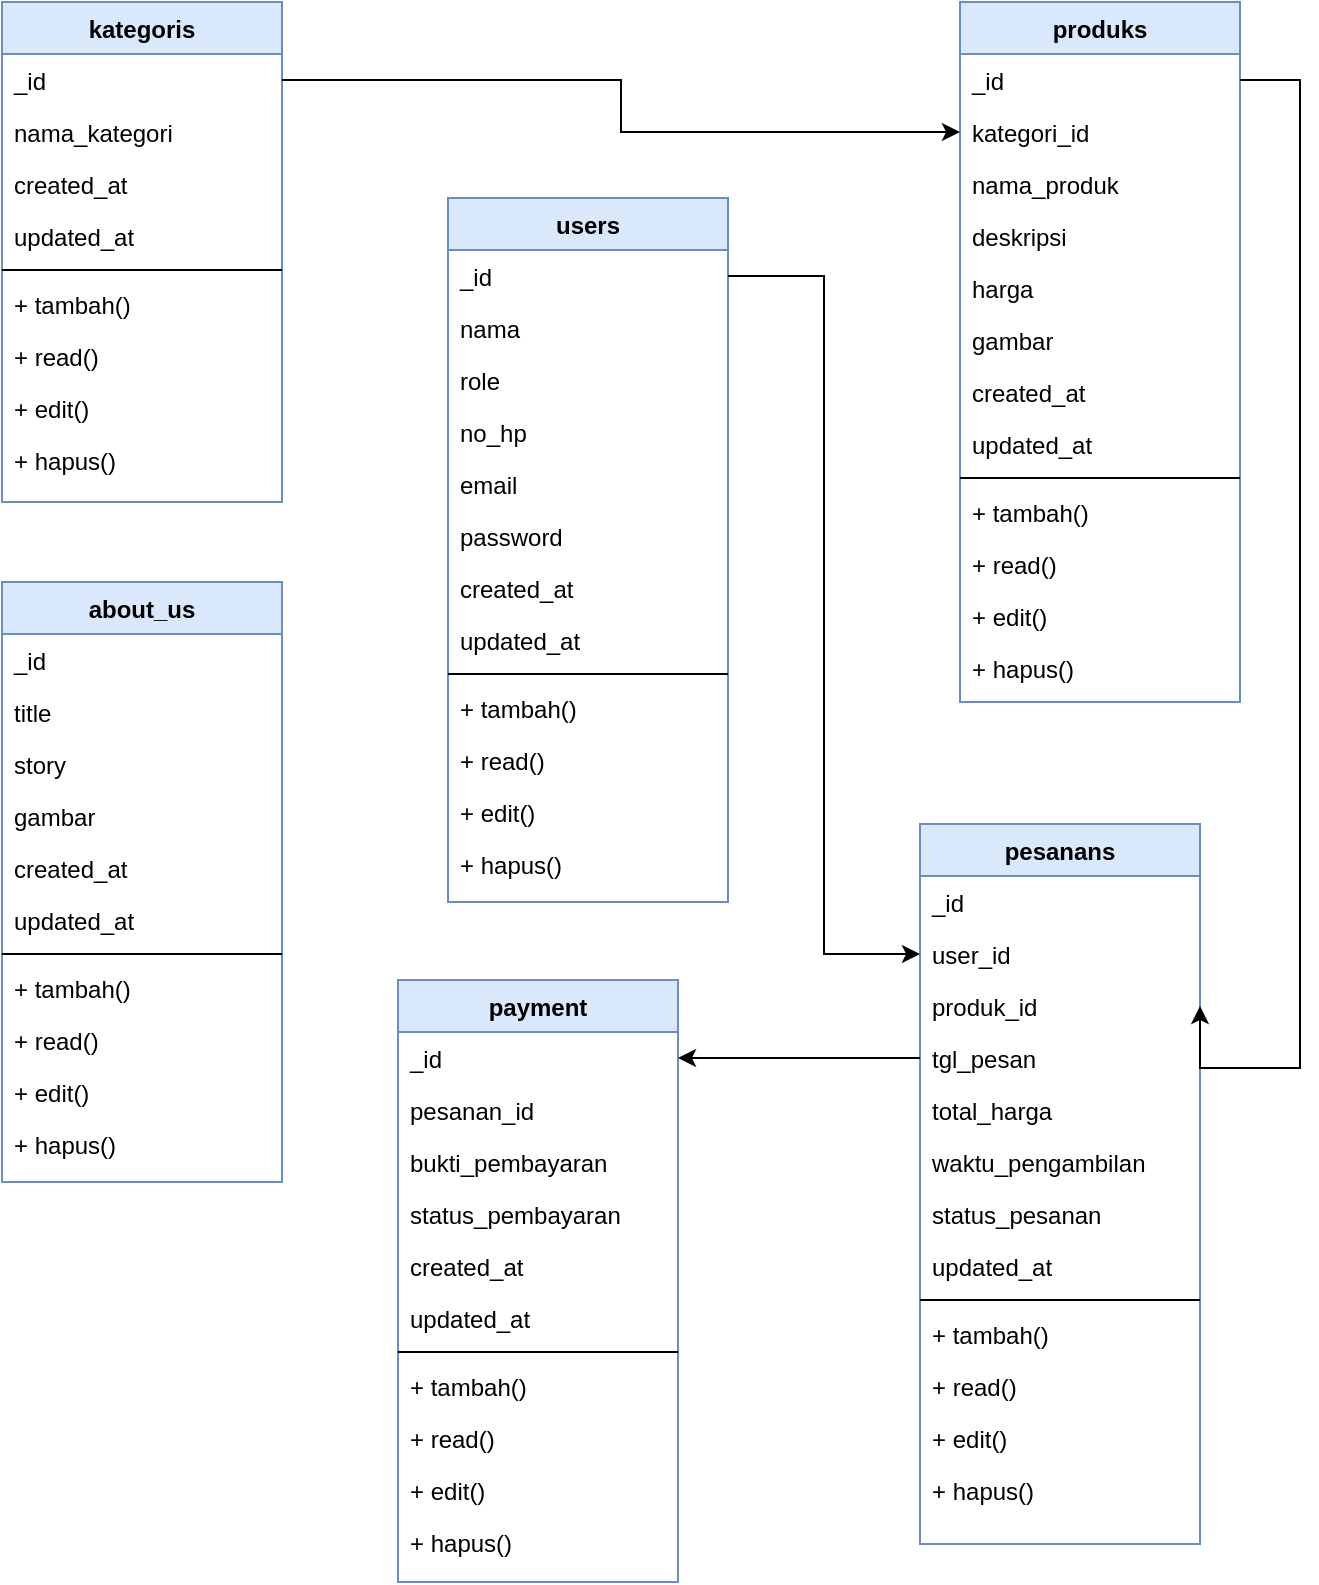 <mxfile version="22.1.7" type="github">
  <diagram name="Halaman-1" id="3JfUjtJm1eZ0S8u08KBM">
    <mxGraphModel dx="1592" dy="1013" grid="1" gridSize="10" guides="1" tooltips="1" connect="1" arrows="1" fold="1" page="1" pageScale="1" pageWidth="827" pageHeight="1169" math="0" shadow="0">
      <root>
        <object label="" id="0">
          <mxCell />
        </object>
        <mxCell id="1" parent="0" />
        <mxCell id="AWKF8v2rQ3uZV0sfMEL9-1" value="kategoris" style="swimlane;fontStyle=1;align=center;verticalAlign=top;childLayout=stackLayout;horizontal=1;startSize=26;horizontalStack=0;resizeParent=1;resizeLast=0;collapsible=1;marginBottom=0;rounded=0;shadow=0;strokeWidth=1;fillColor=#dae8fc;strokeColor=#6c8ebf;" parent="1" vertex="1">
          <mxGeometry x="121" y="40" width="140" height="250" as="geometry">
            <mxRectangle x="230" y="140" width="160" height="26" as="alternateBounds" />
          </mxGeometry>
        </mxCell>
        <mxCell id="AWKF8v2rQ3uZV0sfMEL9-2" value="_id" style="text;align=left;verticalAlign=top;spacingLeft=4;spacingRight=4;overflow=hidden;rotatable=0;points=[[0,0.5],[1,0.5]];portConstraint=eastwest;" parent="AWKF8v2rQ3uZV0sfMEL9-1" vertex="1">
          <mxGeometry y="26" width="140" height="26" as="geometry" />
        </mxCell>
        <mxCell id="AWKF8v2rQ3uZV0sfMEL9-3" value="nama_kategori" style="text;align=left;verticalAlign=top;spacingLeft=4;spacingRight=4;overflow=hidden;rotatable=0;points=[[0,0.5],[1,0.5]];portConstraint=eastwest;rounded=0;shadow=0;html=0;" parent="AWKF8v2rQ3uZV0sfMEL9-1" vertex="1">
          <mxGeometry y="52" width="140" height="26" as="geometry" />
        </mxCell>
        <mxCell id="AWKF8v2rQ3uZV0sfMEL9-4" value="created_at" style="text;align=left;verticalAlign=top;spacingLeft=4;spacingRight=4;overflow=hidden;rotatable=0;points=[[0,0.5],[1,0.5]];portConstraint=eastwest;rounded=0;shadow=0;html=0;" parent="AWKF8v2rQ3uZV0sfMEL9-1" vertex="1">
          <mxGeometry y="78" width="140" height="26" as="geometry" />
        </mxCell>
        <mxCell id="AWKF8v2rQ3uZV0sfMEL9-5" value="updated_at" style="text;align=left;verticalAlign=top;spacingLeft=4;spacingRight=4;overflow=hidden;rotatable=0;points=[[0,0.5],[1,0.5]];portConstraint=eastwest;rounded=0;shadow=0;html=0;" parent="AWKF8v2rQ3uZV0sfMEL9-1" vertex="1">
          <mxGeometry y="104" width="140" height="26" as="geometry" />
        </mxCell>
        <mxCell id="AWKF8v2rQ3uZV0sfMEL9-6" value="" style="line;html=1;strokeWidth=1;align=left;verticalAlign=middle;spacingTop=-1;spacingLeft=3;spacingRight=3;rotatable=0;labelPosition=right;points=[];portConstraint=eastwest;" parent="AWKF8v2rQ3uZV0sfMEL9-1" vertex="1">
          <mxGeometry y="130" width="140" height="8" as="geometry" />
        </mxCell>
        <mxCell id="AWKF8v2rQ3uZV0sfMEL9-7" value="+ tambah()" style="text;align=left;verticalAlign=top;spacingLeft=4;spacingRight=4;overflow=hidden;rotatable=0;points=[[0,0.5],[1,0.5]];portConstraint=eastwest;" parent="AWKF8v2rQ3uZV0sfMEL9-1" vertex="1">
          <mxGeometry y="138" width="140" height="26" as="geometry" />
        </mxCell>
        <mxCell id="AWKF8v2rQ3uZV0sfMEL9-8" value="+ read()" style="text;align=left;verticalAlign=top;spacingLeft=4;spacingRight=4;overflow=hidden;rotatable=0;points=[[0,0.5],[1,0.5]];portConstraint=eastwest;" parent="AWKF8v2rQ3uZV0sfMEL9-1" vertex="1">
          <mxGeometry y="164" width="140" height="26" as="geometry" />
        </mxCell>
        <mxCell id="AWKF8v2rQ3uZV0sfMEL9-9" value="+ edit()" style="text;align=left;verticalAlign=top;spacingLeft=4;spacingRight=4;overflow=hidden;rotatable=0;points=[[0,0.5],[1,0.5]];portConstraint=eastwest;" parent="AWKF8v2rQ3uZV0sfMEL9-1" vertex="1">
          <mxGeometry y="190" width="140" height="26" as="geometry" />
        </mxCell>
        <mxCell id="AWKF8v2rQ3uZV0sfMEL9-10" value="+ hapus()" style="text;align=left;verticalAlign=top;spacingLeft=4;spacingRight=4;overflow=hidden;rotatable=0;points=[[0,0.5],[1,0.5]];portConstraint=eastwest;" parent="AWKF8v2rQ3uZV0sfMEL9-1" vertex="1">
          <mxGeometry y="216" width="140" height="34" as="geometry" />
        </mxCell>
        <mxCell id="AWKF8v2rQ3uZV0sfMEL9-11" value="produks" style="swimlane;fontStyle=1;align=center;verticalAlign=top;childLayout=stackLayout;horizontal=1;startSize=26;horizontalStack=0;resizeParent=1;resizeLast=0;collapsible=1;marginBottom=0;rounded=0;shadow=0;strokeWidth=1;fillColor=#dae8fc;strokeColor=#6c8ebf;" parent="1" vertex="1">
          <mxGeometry x="600" y="40" width="140" height="350" as="geometry">
            <mxRectangle x="340" y="380" width="170" height="26" as="alternateBounds" />
          </mxGeometry>
        </mxCell>
        <mxCell id="AWKF8v2rQ3uZV0sfMEL9-12" value="_id" style="text;align=left;verticalAlign=top;spacingLeft=4;spacingRight=4;overflow=hidden;rotatable=0;points=[[0,0.5],[1,0.5]];portConstraint=eastwest;" parent="AWKF8v2rQ3uZV0sfMEL9-11" vertex="1">
          <mxGeometry y="26" width="140" height="26" as="geometry" />
        </mxCell>
        <mxCell id="AWKF8v2rQ3uZV0sfMEL9-14" value="kategori_id" style="text;align=left;verticalAlign=top;spacingLeft=4;spacingRight=4;overflow=hidden;rotatable=0;points=[[0,0.5],[1,0.5]];portConstraint=eastwest;" parent="AWKF8v2rQ3uZV0sfMEL9-11" vertex="1">
          <mxGeometry y="52" width="140" height="26" as="geometry" />
        </mxCell>
        <mxCell id="AWKF8v2rQ3uZV0sfMEL9-15" value="nama_produk" style="text;align=left;verticalAlign=top;spacingLeft=4;spacingRight=4;overflow=hidden;rotatable=0;points=[[0,0.5],[1,0.5]];portConstraint=eastwest;" parent="AWKF8v2rQ3uZV0sfMEL9-11" vertex="1">
          <mxGeometry y="78" width="140" height="26" as="geometry" />
        </mxCell>
        <mxCell id="AWKF8v2rQ3uZV0sfMEL9-16" value="deskripsi" style="text;align=left;verticalAlign=top;spacingLeft=4;spacingRight=4;overflow=hidden;rotatable=0;points=[[0,0.5],[1,0.5]];portConstraint=eastwest;" parent="AWKF8v2rQ3uZV0sfMEL9-11" vertex="1">
          <mxGeometry y="104" width="140" height="26" as="geometry" />
        </mxCell>
        <mxCell id="AWKF8v2rQ3uZV0sfMEL9-17" value="harga" style="text;align=left;verticalAlign=top;spacingLeft=4;spacingRight=4;overflow=hidden;rotatable=0;points=[[0,0.5],[1,0.5]];portConstraint=eastwest;" parent="AWKF8v2rQ3uZV0sfMEL9-11" vertex="1">
          <mxGeometry y="130" width="140" height="26" as="geometry" />
        </mxCell>
        <mxCell id="AWKF8v2rQ3uZV0sfMEL9-18" value="gambar" style="text;align=left;verticalAlign=top;spacingLeft=4;spacingRight=4;overflow=hidden;rotatable=0;points=[[0,0.5],[1,0.5]];portConstraint=eastwest;" parent="AWKF8v2rQ3uZV0sfMEL9-11" vertex="1">
          <mxGeometry y="156" width="140" height="26" as="geometry" />
        </mxCell>
        <mxCell id="AWKF8v2rQ3uZV0sfMEL9-19" value="created_at" style="text;align=left;verticalAlign=top;spacingLeft=4;spacingRight=4;overflow=hidden;rotatable=0;points=[[0,0.5],[1,0.5]];portConstraint=eastwest;rounded=0;shadow=0;html=0;" parent="AWKF8v2rQ3uZV0sfMEL9-11" vertex="1">
          <mxGeometry y="182" width="140" height="26" as="geometry" />
        </mxCell>
        <mxCell id="AWKF8v2rQ3uZV0sfMEL9-20" value="updated_at" style="text;align=left;verticalAlign=top;spacingLeft=4;spacingRight=4;overflow=hidden;rotatable=0;points=[[0,0.5],[1,0.5]];portConstraint=eastwest;rounded=0;shadow=0;html=0;" parent="AWKF8v2rQ3uZV0sfMEL9-11" vertex="1">
          <mxGeometry y="208" width="140" height="26" as="geometry" />
        </mxCell>
        <mxCell id="AWKF8v2rQ3uZV0sfMEL9-21" value="" style="line;html=1;strokeWidth=1;align=left;verticalAlign=middle;spacingTop=-1;spacingLeft=3;spacingRight=3;rotatable=0;labelPosition=right;points=[];portConstraint=eastwest;" parent="AWKF8v2rQ3uZV0sfMEL9-11" vertex="1">
          <mxGeometry y="234" width="140" height="8" as="geometry" />
        </mxCell>
        <mxCell id="AWKF8v2rQ3uZV0sfMEL9-22" value="+ tambah()" style="text;align=left;verticalAlign=top;spacingLeft=4;spacingRight=4;overflow=hidden;rotatable=0;points=[[0,0.5],[1,0.5]];portConstraint=eastwest;" parent="AWKF8v2rQ3uZV0sfMEL9-11" vertex="1">
          <mxGeometry y="242" width="140" height="26" as="geometry" />
        </mxCell>
        <mxCell id="AWKF8v2rQ3uZV0sfMEL9-23" value="+ read()" style="text;align=left;verticalAlign=top;spacingLeft=4;spacingRight=4;overflow=hidden;rotatable=0;points=[[0,0.5],[1,0.5]];portConstraint=eastwest;" parent="AWKF8v2rQ3uZV0sfMEL9-11" vertex="1">
          <mxGeometry y="268" width="140" height="26" as="geometry" />
        </mxCell>
        <mxCell id="AWKF8v2rQ3uZV0sfMEL9-24" value="+ edit()" style="text;align=left;verticalAlign=top;spacingLeft=4;spacingRight=4;overflow=hidden;rotatable=0;points=[[0,0.5],[1,0.5]];portConstraint=eastwest;" parent="AWKF8v2rQ3uZV0sfMEL9-11" vertex="1">
          <mxGeometry y="294" width="140" height="26" as="geometry" />
        </mxCell>
        <mxCell id="AWKF8v2rQ3uZV0sfMEL9-25" value="+ hapus()" style="text;align=left;verticalAlign=top;spacingLeft=4;spacingRight=4;overflow=hidden;rotatable=0;points=[[0,0.5],[1,0.5]];portConstraint=eastwest;" parent="AWKF8v2rQ3uZV0sfMEL9-11" vertex="1">
          <mxGeometry y="320" width="140" height="26" as="geometry" />
        </mxCell>
        <mxCell id="AWKF8v2rQ3uZV0sfMEL9-26" value="users" style="swimlane;fontStyle=1;align=center;verticalAlign=top;childLayout=stackLayout;horizontal=1;startSize=26;horizontalStack=0;resizeParent=1;resizeLast=0;collapsible=1;marginBottom=0;rounded=0;shadow=0;strokeWidth=1;fillColor=#dae8fc;strokeColor=#6c8ebf;" parent="1" vertex="1">
          <mxGeometry x="344" y="138" width="140" height="352" as="geometry">
            <mxRectangle x="550" y="140" width="160" height="26" as="alternateBounds" />
          </mxGeometry>
        </mxCell>
        <mxCell id="AWKF8v2rQ3uZV0sfMEL9-27" value="_id" style="text;align=left;verticalAlign=top;spacingLeft=4;spacingRight=4;overflow=hidden;rotatable=0;points=[[0,0.5],[1,0.5]];portConstraint=eastwest;" parent="AWKF8v2rQ3uZV0sfMEL9-26" vertex="1">
          <mxGeometry y="26" width="140" height="26" as="geometry" />
        </mxCell>
        <mxCell id="AWKF8v2rQ3uZV0sfMEL9-28" value="nama" style="text;align=left;verticalAlign=top;spacingLeft=4;spacingRight=4;overflow=hidden;rotatable=0;points=[[0,0.5],[1,0.5]];portConstraint=eastwest;rounded=0;shadow=0;html=0;" parent="AWKF8v2rQ3uZV0sfMEL9-26" vertex="1">
          <mxGeometry y="52" width="140" height="26" as="geometry" />
        </mxCell>
        <mxCell id="AWKF8v2rQ3uZV0sfMEL9-29" value="role" style="text;align=left;verticalAlign=top;spacingLeft=4;spacingRight=4;overflow=hidden;rotatable=0;points=[[0,0.5],[1,0.5]];portConstraint=eastwest;rounded=0;shadow=0;html=0;" parent="AWKF8v2rQ3uZV0sfMEL9-26" vertex="1">
          <mxGeometry y="78" width="140" height="26" as="geometry" />
        </mxCell>
        <mxCell id="AWKF8v2rQ3uZV0sfMEL9-30" value="no_hp" style="text;align=left;verticalAlign=top;spacingLeft=4;spacingRight=4;overflow=hidden;rotatable=0;points=[[0,0.5],[1,0.5]];portConstraint=eastwest;rounded=0;shadow=0;html=0;" parent="AWKF8v2rQ3uZV0sfMEL9-26" vertex="1">
          <mxGeometry y="104" width="140" height="26" as="geometry" />
        </mxCell>
        <mxCell id="AWKF8v2rQ3uZV0sfMEL9-31" value="email" style="text;align=left;verticalAlign=top;spacingLeft=4;spacingRight=4;overflow=hidden;rotatable=0;points=[[0,0.5],[1,0.5]];portConstraint=eastwest;rounded=0;shadow=0;html=0;" parent="AWKF8v2rQ3uZV0sfMEL9-26" vertex="1">
          <mxGeometry y="130" width="140" height="26" as="geometry" />
        </mxCell>
        <mxCell id="AWKF8v2rQ3uZV0sfMEL9-32" value="password" style="text;align=left;verticalAlign=top;spacingLeft=4;spacingRight=4;overflow=hidden;rotatable=0;points=[[0,0.5],[1,0.5]];portConstraint=eastwest;rounded=0;shadow=0;html=0;" parent="AWKF8v2rQ3uZV0sfMEL9-26" vertex="1">
          <mxGeometry y="156" width="140" height="26" as="geometry" />
        </mxCell>
        <mxCell id="AWKF8v2rQ3uZV0sfMEL9-33" value="created_at" style="text;align=left;verticalAlign=top;spacingLeft=4;spacingRight=4;overflow=hidden;rotatable=0;points=[[0,0.5],[1,0.5]];portConstraint=eastwest;rounded=0;shadow=0;html=0;" parent="AWKF8v2rQ3uZV0sfMEL9-26" vertex="1">
          <mxGeometry y="182" width="140" height="26" as="geometry" />
        </mxCell>
        <mxCell id="AWKF8v2rQ3uZV0sfMEL9-34" value="updated_at" style="text;align=left;verticalAlign=top;spacingLeft=4;spacingRight=4;overflow=hidden;rotatable=0;points=[[0,0.5],[1,0.5]];portConstraint=eastwest;rounded=0;shadow=0;html=0;" parent="AWKF8v2rQ3uZV0sfMEL9-26" vertex="1">
          <mxGeometry y="208" width="140" height="26" as="geometry" />
        </mxCell>
        <mxCell id="AWKF8v2rQ3uZV0sfMEL9-35" value="" style="line;html=1;strokeWidth=1;align=left;verticalAlign=middle;spacingTop=-1;spacingLeft=3;spacingRight=3;rotatable=0;labelPosition=right;points=[];portConstraint=eastwest;" parent="AWKF8v2rQ3uZV0sfMEL9-26" vertex="1">
          <mxGeometry y="234" width="140" height="8" as="geometry" />
        </mxCell>
        <mxCell id="AWKF8v2rQ3uZV0sfMEL9-36" value="+ tambah()" style="text;align=left;verticalAlign=top;spacingLeft=4;spacingRight=4;overflow=hidden;rotatable=0;points=[[0,0.5],[1,0.5]];portConstraint=eastwest;" parent="AWKF8v2rQ3uZV0sfMEL9-26" vertex="1">
          <mxGeometry y="242" width="140" height="26" as="geometry" />
        </mxCell>
        <mxCell id="AWKF8v2rQ3uZV0sfMEL9-37" value="+ read()" style="text;align=left;verticalAlign=top;spacingLeft=4;spacingRight=4;overflow=hidden;rotatable=0;points=[[0,0.5],[1,0.5]];portConstraint=eastwest;" parent="AWKF8v2rQ3uZV0sfMEL9-26" vertex="1">
          <mxGeometry y="268" width="140" height="26" as="geometry" />
        </mxCell>
        <mxCell id="AWKF8v2rQ3uZV0sfMEL9-38" value="+ edit()" style="text;align=left;verticalAlign=top;spacingLeft=4;spacingRight=4;overflow=hidden;rotatable=0;points=[[0,0.5],[1,0.5]];portConstraint=eastwest;" parent="AWKF8v2rQ3uZV0sfMEL9-26" vertex="1">
          <mxGeometry y="294" width="140" height="26" as="geometry" />
        </mxCell>
        <mxCell id="AWKF8v2rQ3uZV0sfMEL9-39" value="+ hapus()" style="text;align=left;verticalAlign=top;spacingLeft=4;spacingRight=4;overflow=hidden;rotatable=0;points=[[0,0.5],[1,0.5]];portConstraint=eastwest;" parent="AWKF8v2rQ3uZV0sfMEL9-26" vertex="1">
          <mxGeometry y="320" width="140" height="26" as="geometry" />
        </mxCell>
        <mxCell id="AWKF8v2rQ3uZV0sfMEL9-40" value="pesanans" style="swimlane;fontStyle=1;align=center;verticalAlign=top;childLayout=stackLayout;horizontal=1;startSize=26;horizontalStack=0;resizeParent=1;resizeLast=0;collapsible=1;marginBottom=0;rounded=0;shadow=0;strokeWidth=1;fillColor=#dae8fc;strokeColor=#6c8ebf;" parent="1" vertex="1">
          <mxGeometry x="580" y="451" width="140" height="360" as="geometry">
            <mxRectangle x="550" y="140" width="160" height="26" as="alternateBounds" />
          </mxGeometry>
        </mxCell>
        <mxCell id="AWKF8v2rQ3uZV0sfMEL9-41" value="_id" style="text;align=left;verticalAlign=top;spacingLeft=4;spacingRight=4;overflow=hidden;rotatable=0;points=[[0,0.5],[1,0.5]];portConstraint=eastwest;" parent="AWKF8v2rQ3uZV0sfMEL9-40" vertex="1">
          <mxGeometry y="26" width="140" height="26" as="geometry" />
        </mxCell>
        <mxCell id="AWKF8v2rQ3uZV0sfMEL9-43" value="user_id" style="text;align=left;verticalAlign=top;spacingLeft=4;spacingRight=4;overflow=hidden;rotatable=0;points=[[0,0.5],[1,0.5]];portConstraint=eastwest;rounded=0;shadow=0;html=0;" parent="AWKF8v2rQ3uZV0sfMEL9-40" vertex="1">
          <mxGeometry y="52" width="140" height="26" as="geometry" />
        </mxCell>
        <mxCell id="AWKF8v2rQ3uZV0sfMEL9-99" value="produk_id" style="text;align=left;verticalAlign=top;spacingLeft=4;spacingRight=4;overflow=hidden;rotatable=0;points=[[0,0.5],[1,0.5]];portConstraint=eastwest;rounded=0;shadow=0;html=0;" parent="AWKF8v2rQ3uZV0sfMEL9-40" vertex="1">
          <mxGeometry y="78" width="140" height="26" as="geometry" />
        </mxCell>
        <mxCell id="AWKF8v2rQ3uZV0sfMEL9-44" value="tgl_pesan" style="text;align=left;verticalAlign=top;spacingLeft=4;spacingRight=4;overflow=hidden;rotatable=0;points=[[0,0.5],[1,0.5]];portConstraint=eastwest;rounded=0;shadow=0;html=0;" parent="AWKF8v2rQ3uZV0sfMEL9-40" vertex="1">
          <mxGeometry y="104" width="140" height="26" as="geometry" />
        </mxCell>
        <mxCell id="AWKF8v2rQ3uZV0sfMEL9-45" value="total_harga" style="text;align=left;verticalAlign=top;spacingLeft=4;spacingRight=4;overflow=hidden;rotatable=0;points=[[0,0.5],[1,0.5]];portConstraint=eastwest;rounded=0;shadow=0;html=0;" parent="AWKF8v2rQ3uZV0sfMEL9-40" vertex="1">
          <mxGeometry y="130" width="140" height="26" as="geometry" />
        </mxCell>
        <mxCell id="AWKF8v2rQ3uZV0sfMEL9-100" value="waktu_pengambilan" style="text;align=left;verticalAlign=top;spacingLeft=4;spacingRight=4;overflow=hidden;rotatable=0;points=[[0,0.5],[1,0.5]];portConstraint=eastwest;rounded=0;shadow=0;html=0;" parent="AWKF8v2rQ3uZV0sfMEL9-40" vertex="1">
          <mxGeometry y="156" width="140" height="26" as="geometry" />
        </mxCell>
        <mxCell id="AWKF8v2rQ3uZV0sfMEL9-46" value="status_pesanan" style="text;align=left;verticalAlign=top;spacingLeft=4;spacingRight=4;overflow=hidden;rotatable=0;points=[[0,0.5],[1,0.5]];portConstraint=eastwest;rounded=0;shadow=0;html=0;" parent="AWKF8v2rQ3uZV0sfMEL9-40" vertex="1">
          <mxGeometry y="182" width="140" height="26" as="geometry" />
        </mxCell>
        <mxCell id="AWKF8v2rQ3uZV0sfMEL9-47" value="updated_at" style="text;align=left;verticalAlign=top;spacingLeft=4;spacingRight=4;overflow=hidden;rotatable=0;points=[[0,0.5],[1,0.5]];portConstraint=eastwest;rounded=0;shadow=0;html=0;" parent="AWKF8v2rQ3uZV0sfMEL9-40" vertex="1">
          <mxGeometry y="208" width="140" height="26" as="geometry" />
        </mxCell>
        <mxCell id="AWKF8v2rQ3uZV0sfMEL9-48" value="" style="line;html=1;strokeWidth=1;align=left;verticalAlign=middle;spacingTop=-1;spacingLeft=3;spacingRight=3;rotatable=0;labelPosition=right;points=[];portConstraint=eastwest;" parent="AWKF8v2rQ3uZV0sfMEL9-40" vertex="1">
          <mxGeometry y="234" width="140" height="8" as="geometry" />
        </mxCell>
        <mxCell id="AWKF8v2rQ3uZV0sfMEL9-49" value="+ tambah()" style="text;align=left;verticalAlign=top;spacingLeft=4;spacingRight=4;overflow=hidden;rotatable=0;points=[[0,0.5],[1,0.5]];portConstraint=eastwest;" parent="AWKF8v2rQ3uZV0sfMEL9-40" vertex="1">
          <mxGeometry y="242" width="140" height="26" as="geometry" />
        </mxCell>
        <mxCell id="AWKF8v2rQ3uZV0sfMEL9-50" value="+ read()" style="text;align=left;verticalAlign=top;spacingLeft=4;spacingRight=4;overflow=hidden;rotatable=0;points=[[0,0.5],[1,0.5]];portConstraint=eastwest;" parent="AWKF8v2rQ3uZV0sfMEL9-40" vertex="1">
          <mxGeometry y="268" width="140" height="26" as="geometry" />
        </mxCell>
        <mxCell id="AWKF8v2rQ3uZV0sfMEL9-51" value="+ edit()" style="text;align=left;verticalAlign=top;spacingLeft=4;spacingRight=4;overflow=hidden;rotatable=0;points=[[0,0.5],[1,0.5]];portConstraint=eastwest;" parent="AWKF8v2rQ3uZV0sfMEL9-40" vertex="1">
          <mxGeometry y="294" width="140" height="26" as="geometry" />
        </mxCell>
        <mxCell id="AWKF8v2rQ3uZV0sfMEL9-52" value="+ hapus()" style="text;align=left;verticalAlign=top;spacingLeft=4;spacingRight=4;overflow=hidden;rotatable=0;points=[[0,0.5],[1,0.5]];portConstraint=eastwest;" parent="AWKF8v2rQ3uZV0sfMEL9-40" vertex="1">
          <mxGeometry y="320" width="140" height="26" as="geometry" />
        </mxCell>
        <mxCell id="AWKF8v2rQ3uZV0sfMEL9-53" value="payment" style="swimlane;fontStyle=1;align=center;verticalAlign=top;childLayout=stackLayout;horizontal=1;startSize=26;horizontalStack=0;resizeParent=1;resizeLast=0;collapsible=1;marginBottom=0;rounded=0;shadow=0;strokeWidth=1;fillColor=#dae8fc;strokeColor=#6c8ebf;" parent="1" vertex="1">
          <mxGeometry x="319" y="529" width="140" height="301" as="geometry">
            <mxRectangle x="550" y="140" width="160" height="26" as="alternateBounds" />
          </mxGeometry>
        </mxCell>
        <mxCell id="AWKF8v2rQ3uZV0sfMEL9-54" value="_id" style="text;align=left;verticalAlign=top;spacingLeft=4;spacingRight=4;overflow=hidden;rotatable=0;points=[[0,0.5],[1,0.5]];portConstraint=eastwest;" parent="AWKF8v2rQ3uZV0sfMEL9-53" vertex="1">
          <mxGeometry y="26" width="140" height="26" as="geometry" />
        </mxCell>
        <mxCell id="AWKF8v2rQ3uZV0sfMEL9-55" value="pesanan_id" style="text;align=left;verticalAlign=top;spacingLeft=4;spacingRight=4;overflow=hidden;rotatable=0;points=[[0,0.5],[1,0.5]];portConstraint=eastwest;rounded=0;shadow=0;html=0;" parent="AWKF8v2rQ3uZV0sfMEL9-53" vertex="1">
          <mxGeometry y="52" width="140" height="26" as="geometry" />
        </mxCell>
        <mxCell id="AWKF8v2rQ3uZV0sfMEL9-59" value="bukti_pembayaran" style="text;align=left;verticalAlign=top;spacingLeft=4;spacingRight=4;overflow=hidden;rotatable=0;points=[[0,0.5],[1,0.5]];portConstraint=eastwest;rounded=0;shadow=0;html=0;" parent="AWKF8v2rQ3uZV0sfMEL9-53" vertex="1">
          <mxGeometry y="78" width="140" height="26" as="geometry" />
        </mxCell>
        <mxCell id="AWKF8v2rQ3uZV0sfMEL9-60" value="status_pembayaran" style="text;align=left;verticalAlign=top;spacingLeft=4;spacingRight=4;overflow=hidden;rotatable=0;points=[[0,0.5],[1,0.5]];portConstraint=eastwest;rounded=0;shadow=0;html=0;" parent="AWKF8v2rQ3uZV0sfMEL9-53" vertex="1">
          <mxGeometry y="104" width="140" height="26" as="geometry" />
        </mxCell>
        <mxCell id="AWKF8v2rQ3uZV0sfMEL9-97" value="created_at" style="text;align=left;verticalAlign=top;spacingLeft=4;spacingRight=4;overflow=hidden;rotatable=0;points=[[0,0.5],[1,0.5]];portConstraint=eastwest;rounded=0;shadow=0;html=0;" parent="AWKF8v2rQ3uZV0sfMEL9-53" vertex="1">
          <mxGeometry y="130" width="140" height="26" as="geometry" />
        </mxCell>
        <mxCell id="AWKF8v2rQ3uZV0sfMEL9-61" value="updated_at" style="text;align=left;verticalAlign=top;spacingLeft=4;spacingRight=4;overflow=hidden;rotatable=0;points=[[0,0.5],[1,0.5]];portConstraint=eastwest;rounded=0;shadow=0;html=0;" parent="AWKF8v2rQ3uZV0sfMEL9-53" vertex="1">
          <mxGeometry y="156" width="140" height="26" as="geometry" />
        </mxCell>
        <mxCell id="AWKF8v2rQ3uZV0sfMEL9-62" value="" style="line;html=1;strokeWidth=1;align=left;verticalAlign=middle;spacingTop=-1;spacingLeft=3;spacingRight=3;rotatable=0;labelPosition=right;points=[];portConstraint=eastwest;" parent="AWKF8v2rQ3uZV0sfMEL9-53" vertex="1">
          <mxGeometry y="182" width="140" height="8" as="geometry" />
        </mxCell>
        <mxCell id="AWKF8v2rQ3uZV0sfMEL9-63" value="+ tambah()" style="text;align=left;verticalAlign=top;spacingLeft=4;spacingRight=4;overflow=hidden;rotatable=0;points=[[0,0.5],[1,0.5]];portConstraint=eastwest;" parent="AWKF8v2rQ3uZV0sfMEL9-53" vertex="1">
          <mxGeometry y="190" width="140" height="26" as="geometry" />
        </mxCell>
        <mxCell id="AWKF8v2rQ3uZV0sfMEL9-64" value="+ read()" style="text;align=left;verticalAlign=top;spacingLeft=4;spacingRight=4;overflow=hidden;rotatable=0;points=[[0,0.5],[1,0.5]];portConstraint=eastwest;" parent="AWKF8v2rQ3uZV0sfMEL9-53" vertex="1">
          <mxGeometry y="216" width="140" height="26" as="geometry" />
        </mxCell>
        <mxCell id="AWKF8v2rQ3uZV0sfMEL9-65" value="+ edit()" style="text;align=left;verticalAlign=top;spacingLeft=4;spacingRight=4;overflow=hidden;rotatable=0;points=[[0,0.5],[1,0.5]];portConstraint=eastwest;" parent="AWKF8v2rQ3uZV0sfMEL9-53" vertex="1">
          <mxGeometry y="242" width="140" height="26" as="geometry" />
        </mxCell>
        <mxCell id="AWKF8v2rQ3uZV0sfMEL9-66" value="+ hapus()" style="text;align=left;verticalAlign=top;spacingLeft=4;spacingRight=4;overflow=hidden;rotatable=0;points=[[0,0.5],[1,0.5]];portConstraint=eastwest;" parent="AWKF8v2rQ3uZV0sfMEL9-53" vertex="1">
          <mxGeometry y="268" width="140" height="26" as="geometry" />
        </mxCell>
        <mxCell id="AWKF8v2rQ3uZV0sfMEL9-68" style="edgeStyle=orthogonalEdgeStyle;rounded=0;orthogonalLoop=1;jettySize=auto;html=1;exitX=1;exitY=0.5;exitDx=0;exitDy=0;entryX=0;entryY=0.5;entryDx=0;entryDy=0;" parent="1" source="AWKF8v2rQ3uZV0sfMEL9-2" target="AWKF8v2rQ3uZV0sfMEL9-14" edge="1">
          <mxGeometry relative="1" as="geometry" />
        </mxCell>
        <mxCell id="AWKF8v2rQ3uZV0sfMEL9-102" style="edgeStyle=orthogonalEdgeStyle;rounded=0;orthogonalLoop=1;jettySize=auto;html=1;exitX=1;exitY=0.5;exitDx=0;exitDy=0;entryX=0;entryY=0.5;entryDx=0;entryDy=0;" parent="1" source="AWKF8v2rQ3uZV0sfMEL9-27" target="AWKF8v2rQ3uZV0sfMEL9-43" edge="1">
          <mxGeometry relative="1" as="geometry" />
        </mxCell>
        <mxCell id="KAuhA-IHhuiTUlLr3m5Y-2" style="edgeStyle=orthogonalEdgeStyle;rounded=0;orthogonalLoop=1;jettySize=auto;html=1;exitX=0;exitY=0.5;exitDx=0;exitDy=0;entryX=1;entryY=0.5;entryDx=0;entryDy=0;" parent="1" source="AWKF8v2rQ3uZV0sfMEL9-44" target="AWKF8v2rQ3uZV0sfMEL9-54" edge="1">
          <mxGeometry relative="1" as="geometry" />
        </mxCell>
        <mxCell id="KAuhA-IHhuiTUlLr3m5Y-3" value="about_us" style="swimlane;fontStyle=1;align=center;verticalAlign=top;childLayout=stackLayout;horizontal=1;startSize=26;horizontalStack=0;resizeParent=1;resizeLast=0;collapsible=1;marginBottom=0;rounded=0;shadow=0;strokeWidth=1;fillColor=#dae8fc;strokeColor=#6c8ebf;" parent="1" vertex="1">
          <mxGeometry x="121" y="330" width="140" height="300" as="geometry">
            <mxRectangle x="550" y="140" width="160" height="26" as="alternateBounds" />
          </mxGeometry>
        </mxCell>
        <mxCell id="KAuhA-IHhuiTUlLr3m5Y-4" value="_id" style="text;align=left;verticalAlign=top;spacingLeft=4;spacingRight=4;overflow=hidden;rotatable=0;points=[[0,0.5],[1,0.5]];portConstraint=eastwest;" parent="KAuhA-IHhuiTUlLr3m5Y-3" vertex="1">
          <mxGeometry y="26" width="140" height="26" as="geometry" />
        </mxCell>
        <mxCell id="KAuhA-IHhuiTUlLr3m5Y-5" value="title" style="text;align=left;verticalAlign=top;spacingLeft=4;spacingRight=4;overflow=hidden;rotatable=0;points=[[0,0.5],[1,0.5]];portConstraint=eastwest;rounded=0;shadow=0;html=0;" parent="KAuhA-IHhuiTUlLr3m5Y-3" vertex="1">
          <mxGeometry y="52" width="140" height="26" as="geometry" />
        </mxCell>
        <mxCell id="KAuhA-IHhuiTUlLr3m5Y-6" value="story" style="text;align=left;verticalAlign=top;spacingLeft=4;spacingRight=4;overflow=hidden;rotatable=0;points=[[0,0.5],[1,0.5]];portConstraint=eastwest;rounded=0;shadow=0;html=0;" parent="KAuhA-IHhuiTUlLr3m5Y-3" vertex="1">
          <mxGeometry y="78" width="140" height="26" as="geometry" />
        </mxCell>
        <mxCell id="KAuhA-IHhuiTUlLr3m5Y-7" value="gambar" style="text;align=left;verticalAlign=top;spacingLeft=4;spacingRight=4;overflow=hidden;rotatable=0;points=[[0,0.5],[1,0.5]];portConstraint=eastwest;rounded=0;shadow=0;html=0;" parent="KAuhA-IHhuiTUlLr3m5Y-3" vertex="1">
          <mxGeometry y="104" width="140" height="26" as="geometry" />
        </mxCell>
        <mxCell id="KAuhA-IHhuiTUlLr3m5Y-8" value="created_at" style="text;align=left;verticalAlign=top;spacingLeft=4;spacingRight=4;overflow=hidden;rotatable=0;points=[[0,0.5],[1,0.5]];portConstraint=eastwest;rounded=0;shadow=0;html=0;" parent="KAuhA-IHhuiTUlLr3m5Y-3" vertex="1">
          <mxGeometry y="130" width="140" height="26" as="geometry" />
        </mxCell>
        <mxCell id="KAuhA-IHhuiTUlLr3m5Y-9" value="updated_at" style="text;align=left;verticalAlign=top;spacingLeft=4;spacingRight=4;overflow=hidden;rotatable=0;points=[[0,0.5],[1,0.5]];portConstraint=eastwest;rounded=0;shadow=0;html=0;" parent="KAuhA-IHhuiTUlLr3m5Y-3" vertex="1">
          <mxGeometry y="156" width="140" height="26" as="geometry" />
        </mxCell>
        <mxCell id="KAuhA-IHhuiTUlLr3m5Y-10" value="" style="line;html=1;strokeWidth=1;align=left;verticalAlign=middle;spacingTop=-1;spacingLeft=3;spacingRight=3;rotatable=0;labelPosition=right;points=[];portConstraint=eastwest;" parent="KAuhA-IHhuiTUlLr3m5Y-3" vertex="1">
          <mxGeometry y="182" width="140" height="8" as="geometry" />
        </mxCell>
        <mxCell id="KAuhA-IHhuiTUlLr3m5Y-11" value="+ tambah()" style="text;align=left;verticalAlign=top;spacingLeft=4;spacingRight=4;overflow=hidden;rotatable=0;points=[[0,0.5],[1,0.5]];portConstraint=eastwest;" parent="KAuhA-IHhuiTUlLr3m5Y-3" vertex="1">
          <mxGeometry y="190" width="140" height="26" as="geometry" />
        </mxCell>
        <mxCell id="KAuhA-IHhuiTUlLr3m5Y-12" value="+ read()" style="text;align=left;verticalAlign=top;spacingLeft=4;spacingRight=4;overflow=hidden;rotatable=0;points=[[0,0.5],[1,0.5]];portConstraint=eastwest;" parent="KAuhA-IHhuiTUlLr3m5Y-3" vertex="1">
          <mxGeometry y="216" width="140" height="26" as="geometry" />
        </mxCell>
        <mxCell id="KAuhA-IHhuiTUlLr3m5Y-13" value="+ edit()" style="text;align=left;verticalAlign=top;spacingLeft=4;spacingRight=4;overflow=hidden;rotatable=0;points=[[0,0.5],[1,0.5]];portConstraint=eastwest;" parent="KAuhA-IHhuiTUlLr3m5Y-3" vertex="1">
          <mxGeometry y="242" width="140" height="26" as="geometry" />
        </mxCell>
        <mxCell id="KAuhA-IHhuiTUlLr3m5Y-14" value="+ hapus()" style="text;align=left;verticalAlign=top;spacingLeft=4;spacingRight=4;overflow=hidden;rotatable=0;points=[[0,0.5],[1,0.5]];portConstraint=eastwest;" parent="KAuhA-IHhuiTUlLr3m5Y-3" vertex="1">
          <mxGeometry y="268" width="140" height="26" as="geometry" />
        </mxCell>
        <mxCell id="KAuhA-IHhuiTUlLr3m5Y-15" style="edgeStyle=orthogonalEdgeStyle;rounded=0;orthogonalLoop=1;jettySize=auto;html=1;exitX=1;exitY=0.5;exitDx=0;exitDy=0;entryX=1;entryY=0.5;entryDx=0;entryDy=0;" parent="1" source="AWKF8v2rQ3uZV0sfMEL9-12" target="AWKF8v2rQ3uZV0sfMEL9-99" edge="1">
          <mxGeometry relative="1" as="geometry">
            <Array as="points">
              <mxPoint x="770" y="79" />
              <mxPoint x="770" y="573" />
            </Array>
          </mxGeometry>
        </mxCell>
      </root>
    </mxGraphModel>
  </diagram>
</mxfile>
